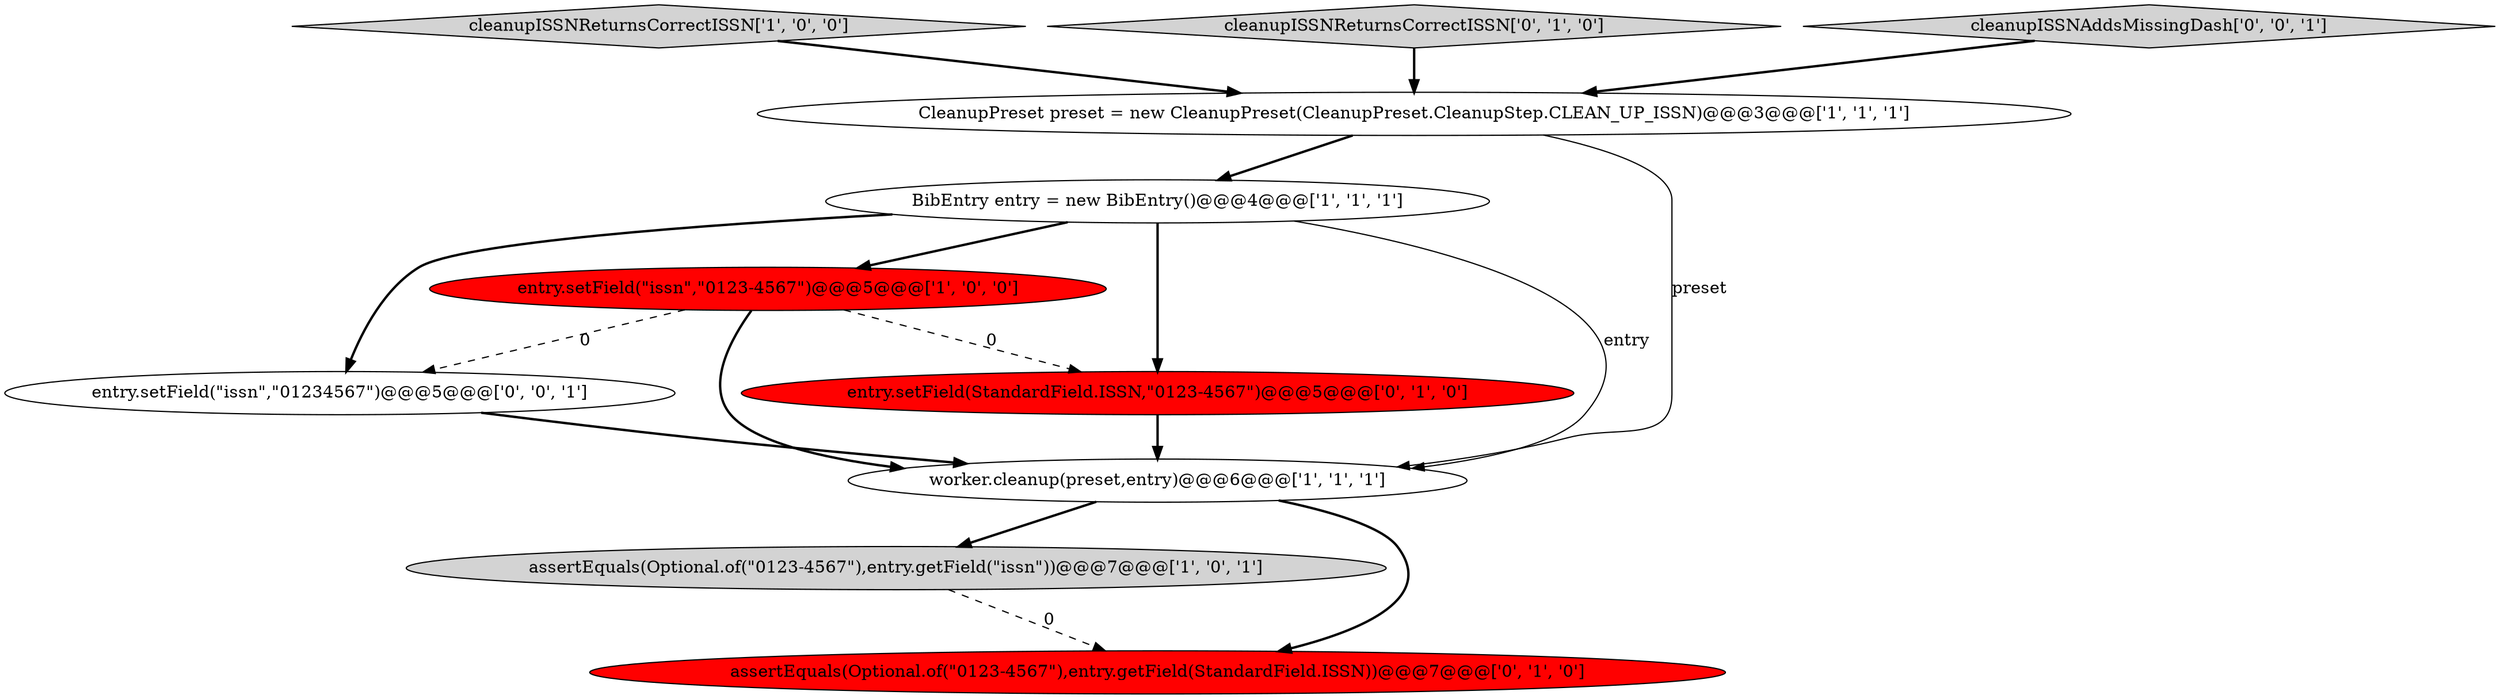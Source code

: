 digraph {
3 [style = filled, label = "entry.setField(\"issn\",\"0123-4567\")@@@5@@@['1', '0', '0']", fillcolor = red, shape = ellipse image = "AAA1AAABBB1BBB"];
2 [style = filled, label = "BibEntry entry = new BibEntry()@@@4@@@['1', '1', '1']", fillcolor = white, shape = ellipse image = "AAA0AAABBB1BBB"];
0 [style = filled, label = "cleanupISSNReturnsCorrectISSN['1', '0', '0']", fillcolor = lightgray, shape = diamond image = "AAA0AAABBB1BBB"];
6 [style = filled, label = "cleanupISSNReturnsCorrectISSN['0', '1', '0']", fillcolor = lightgray, shape = diamond image = "AAA0AAABBB2BBB"];
8 [style = filled, label = "assertEquals(Optional.of(\"0123-4567\"),entry.getField(StandardField.ISSN))@@@7@@@['0', '1', '0']", fillcolor = red, shape = ellipse image = "AAA1AAABBB2BBB"];
4 [style = filled, label = "assertEquals(Optional.of(\"0123-4567\"),entry.getField(\"issn\"))@@@7@@@['1', '0', '1']", fillcolor = lightgray, shape = ellipse image = "AAA0AAABBB1BBB"];
5 [style = filled, label = "CleanupPreset preset = new CleanupPreset(CleanupPreset.CleanupStep.CLEAN_UP_ISSN)@@@3@@@['1', '1', '1']", fillcolor = white, shape = ellipse image = "AAA0AAABBB1BBB"];
1 [style = filled, label = "worker.cleanup(preset,entry)@@@6@@@['1', '1', '1']", fillcolor = white, shape = ellipse image = "AAA0AAABBB1BBB"];
7 [style = filled, label = "entry.setField(StandardField.ISSN,\"0123-4567\")@@@5@@@['0', '1', '0']", fillcolor = red, shape = ellipse image = "AAA1AAABBB2BBB"];
10 [style = filled, label = "cleanupISSNAddsMissingDash['0', '0', '1']", fillcolor = lightgray, shape = diamond image = "AAA0AAABBB3BBB"];
9 [style = filled, label = "entry.setField(\"issn\",\"01234567\")@@@5@@@['0', '0', '1']", fillcolor = white, shape = ellipse image = "AAA0AAABBB3BBB"];
2->1 [style = solid, label="entry"];
6->5 [style = bold, label=""];
1->4 [style = bold, label=""];
5->2 [style = bold, label=""];
7->1 [style = bold, label=""];
2->7 [style = bold, label=""];
1->8 [style = bold, label=""];
2->9 [style = bold, label=""];
9->1 [style = bold, label=""];
3->1 [style = bold, label=""];
10->5 [style = bold, label=""];
4->8 [style = dashed, label="0"];
3->9 [style = dashed, label="0"];
3->7 [style = dashed, label="0"];
5->1 [style = solid, label="preset"];
2->3 [style = bold, label=""];
0->5 [style = bold, label=""];
}
